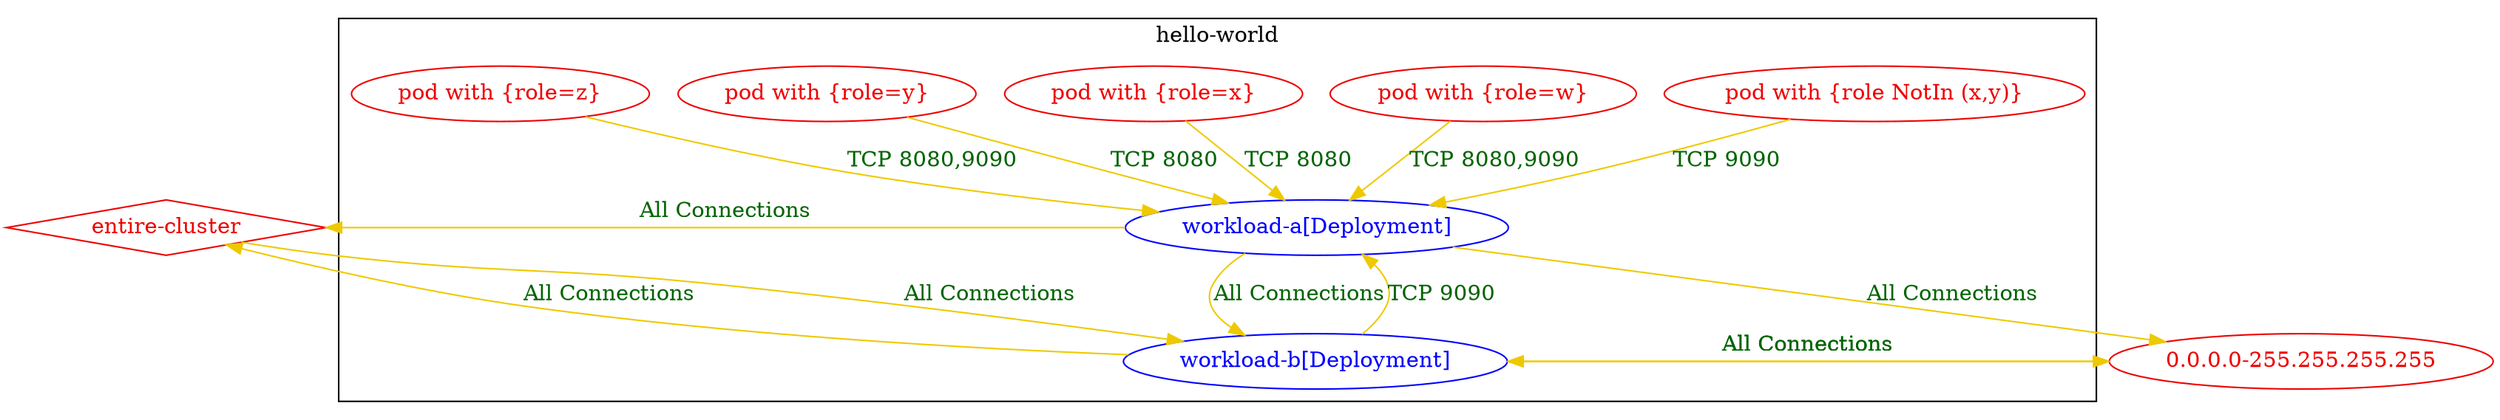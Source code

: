 digraph {
	subgraph "cluster_hello_world" {
		color="black"
		fontcolor="black"
		"hello-world/workload-a[Deployment]" [label="workload-a[Deployment]" color="blue" fontcolor="blue"]
		"hello-world/workload-b[Deployment]" [label="workload-b[Deployment]" color="blue" fontcolor="blue"]
		"pod with {role NotIn (x,y)}_in_hello-world" [label="pod with {role NotIn (x,y)}" color="red2" fontcolor="red2"]
		"pod with {role=w}_in_hello-world" [label="pod with {role=w}" color="red2" fontcolor="red2"]
		"pod with {role=x}_in_hello-world" [label="pod with {role=x}" color="red2" fontcolor="red2"]
		"pod with {role=y}_in_hello-world" [label="pod with {role=y}" color="red2" fontcolor="red2"]
		"pod with {role=z}_in_hello-world" [label="pod with {role=z}" color="red2" fontcolor="red2"]
		label="hello-world"
	}
	"0.0.0.0-255.255.255.255" [label="0.0.0.0-255.255.255.255" color="red2" fontcolor="red2"]
	"entire-cluster" [label="entire-cluster" color="red2" fontcolor="red2" shape=diamond]
	"0.0.0.0-255.255.255.255" -> "hello-world/workload-b[Deployment]" [label="All Connections" color="gold2" fontcolor="darkgreen"]
	"entire-cluster" -> "hello-world/workload-b[Deployment]" [label="All Connections" color="gold2" fontcolor="darkgreen" weight=1]
	"hello-world/workload-a[Deployment]" -> "0.0.0.0-255.255.255.255" [label="All Connections" color="gold2" fontcolor="darkgreen"]
	"hello-world/workload-a[Deployment]" -> "entire-cluster" [label="All Connections" color="gold2" fontcolor="darkgreen" weight=0.5]
	"hello-world/workload-a[Deployment]" -> "hello-world/workload-b[Deployment]" [label="All Connections" color="gold2" fontcolor="darkgreen"]
	"hello-world/workload-b[Deployment]" -> "0.0.0.0-255.255.255.255" [label="All Connections" color="gold2" fontcolor="darkgreen"]
	"hello-world/workload-b[Deployment]" -> "entire-cluster" [label="All Connections" color="gold2" fontcolor="darkgreen" weight=0.5]
	"hello-world/workload-b[Deployment]" -> "hello-world/workload-a[Deployment]" [label="TCP 9090" color="gold2" fontcolor="darkgreen"]
	"pod with {role NotIn (x,y)}_in_hello-world" -> "hello-world/workload-a[Deployment]" [label="TCP 9090" color="gold2" fontcolor="darkgreen" weight=1]
	"pod with {role=w}_in_hello-world" -> "hello-world/workload-a[Deployment]" [label="TCP 8080,9090" color="gold2" fontcolor="darkgreen" weight=1]
	"pod with {role=x}_in_hello-world" -> "hello-world/workload-a[Deployment]" [label="TCP 8080" color="gold2" fontcolor="darkgreen" weight=1]
	"pod with {role=y}_in_hello-world" -> "hello-world/workload-a[Deployment]" [label="TCP 8080" color="gold2" fontcolor="darkgreen" weight=1]
	"pod with {role=z}_in_hello-world" -> "hello-world/workload-a[Deployment]" [label="TCP 8080,9090" color="gold2" fontcolor="darkgreen" weight=1]
}
